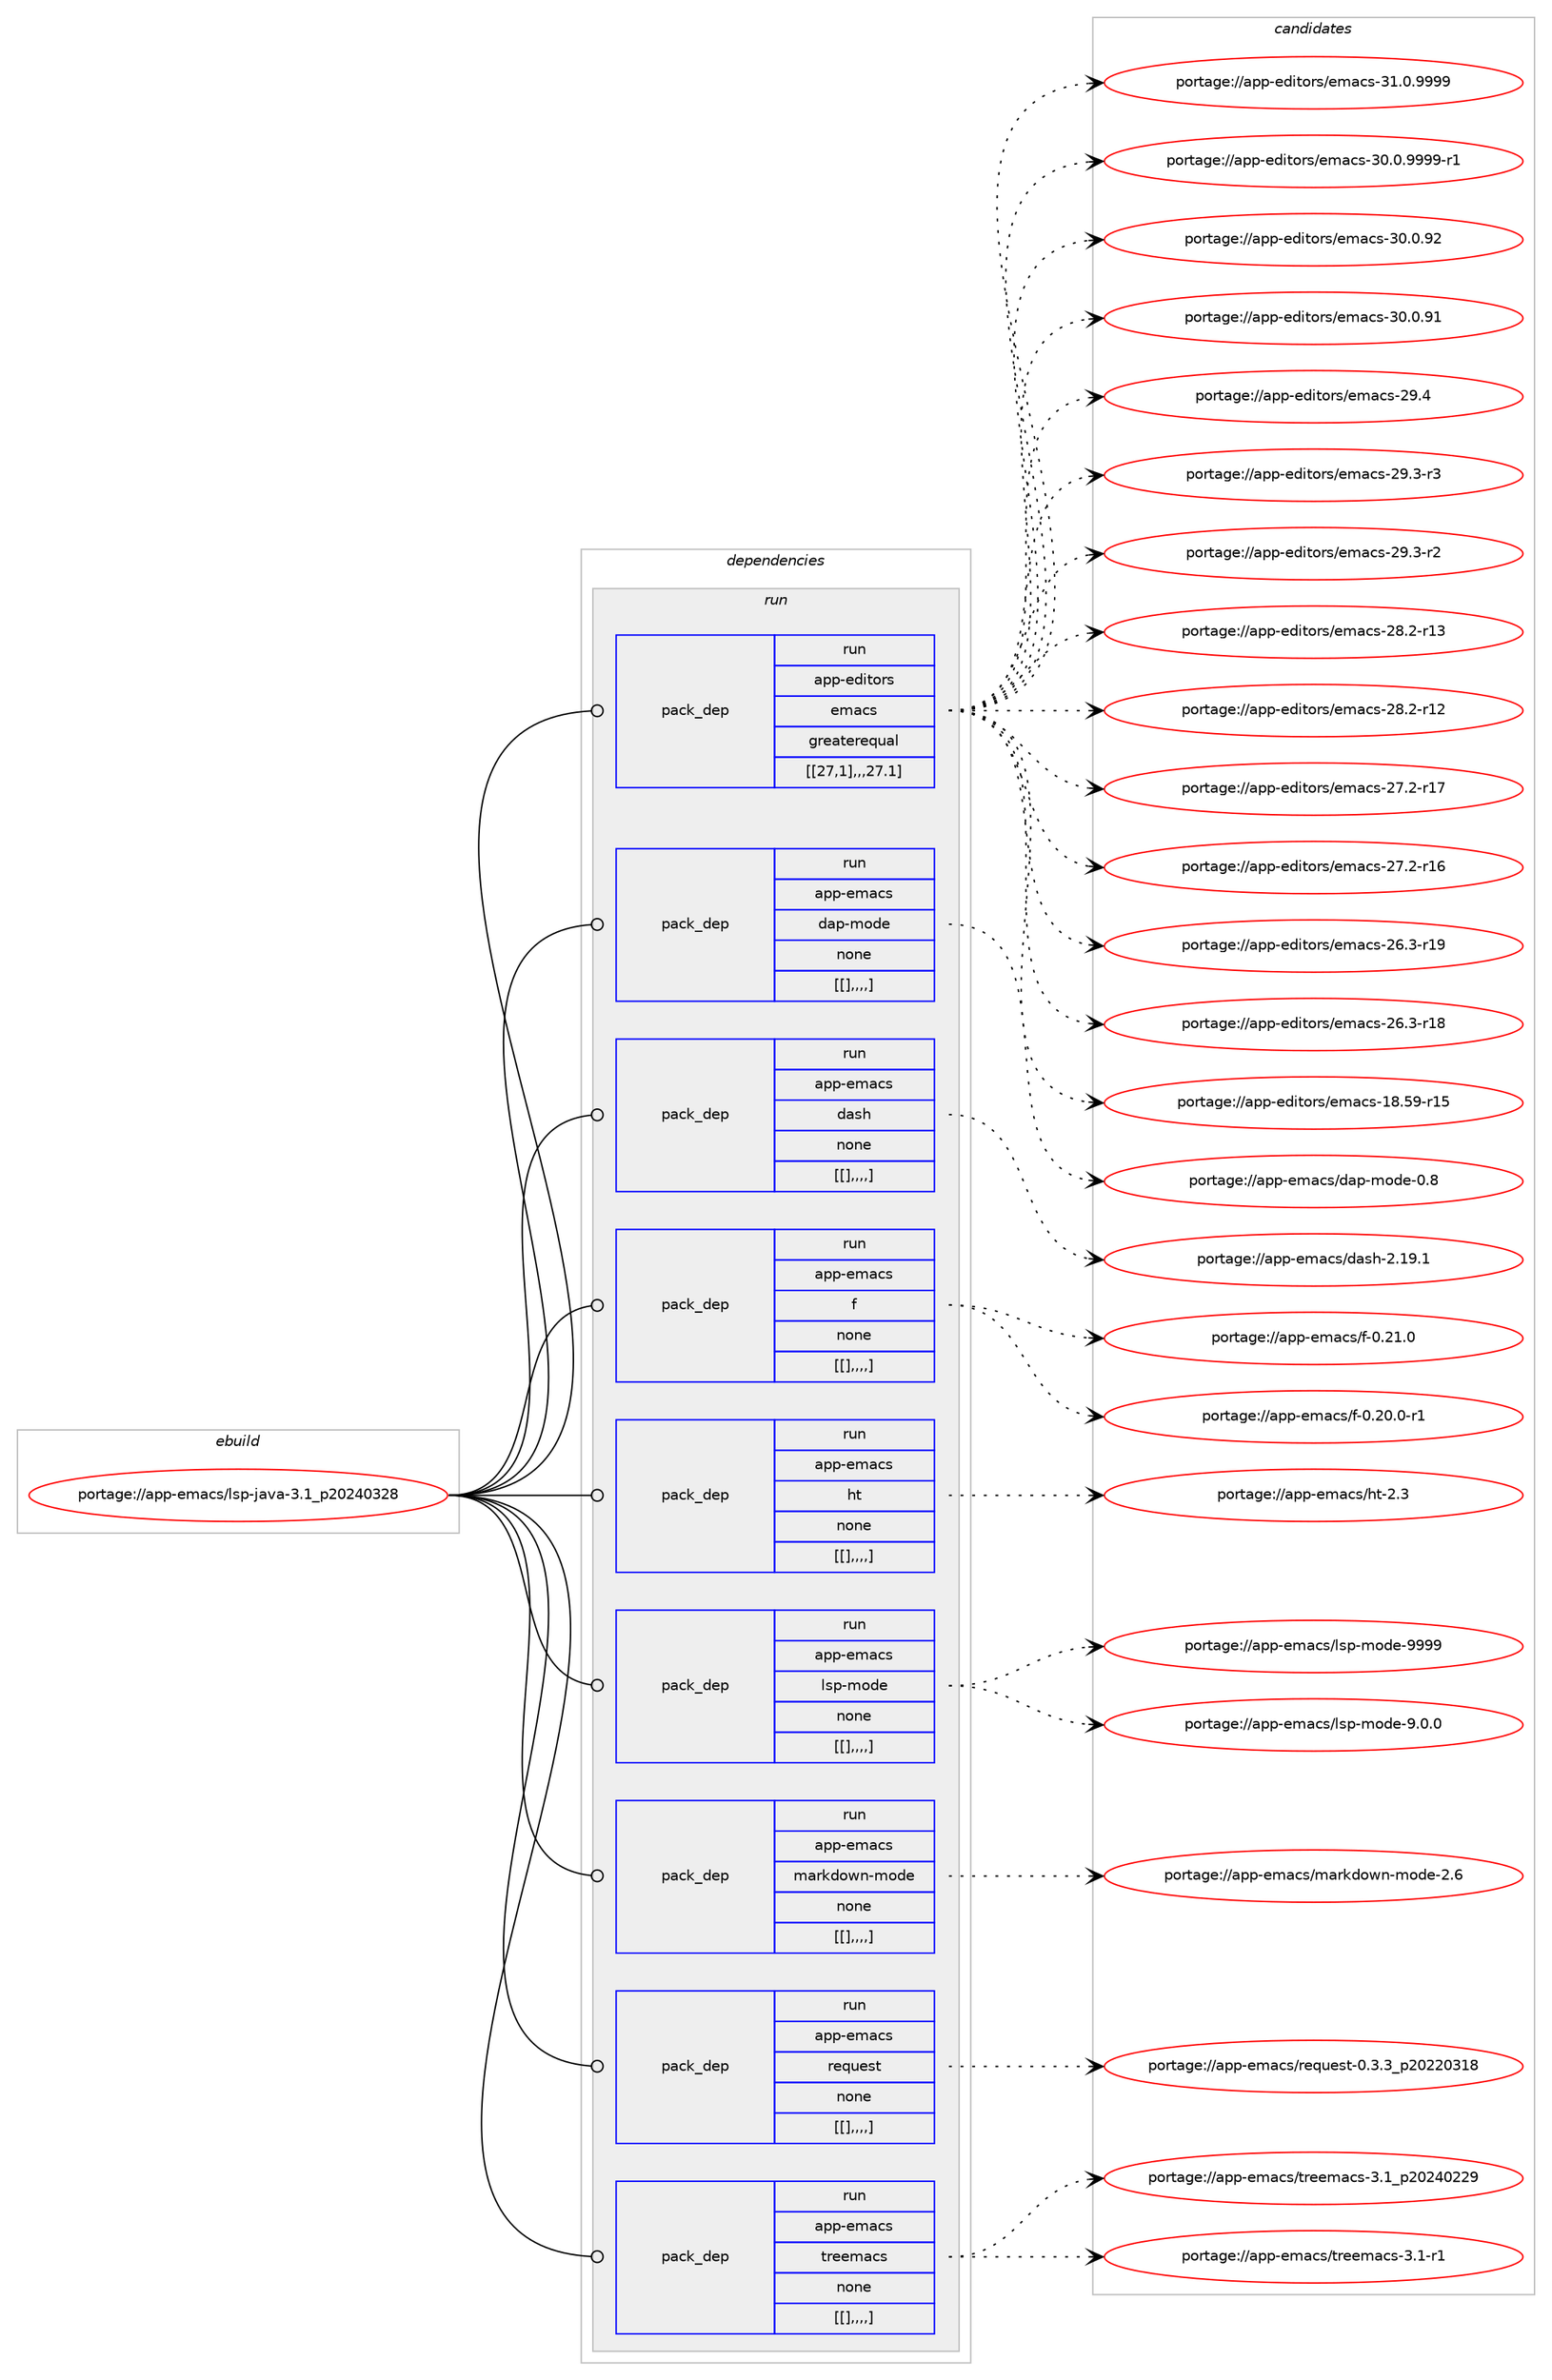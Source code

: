 digraph prolog {

# *************
# Graph options
# *************

newrank=true;
concentrate=true;
compound=true;
graph [rankdir=LR,fontname=Helvetica,fontsize=10,ranksep=1.5];#, ranksep=2.5, nodesep=0.2];
edge  [arrowhead=vee];
node  [fontname=Helvetica,fontsize=10];

# **********
# The ebuild
# **********

subgraph cluster_leftcol {
color=gray;
label=<<i>ebuild</i>>;
id [label="portage://app-emacs/lsp-java-3.1_p20240328", color=red, width=4, href="../app-emacs/lsp-java-3.1_p20240328.svg"];
}

# ****************
# The dependencies
# ****************

subgraph cluster_midcol {
color=gray;
label=<<i>dependencies</i>>;
subgraph cluster_compile {
fillcolor="#eeeeee";
style=filled;
label=<<i>compile</i>>;
}
subgraph cluster_compileandrun {
fillcolor="#eeeeee";
style=filled;
label=<<i>compile and run</i>>;
}
subgraph cluster_run {
fillcolor="#eeeeee";
style=filled;
label=<<i>run</i>>;
subgraph pack16467 {
dependency22931 [label=<<TABLE BORDER="0" CELLBORDER="1" CELLSPACING="0" CELLPADDING="4" WIDTH="220"><TR><TD ROWSPAN="6" CELLPADDING="30">pack_dep</TD></TR><TR><TD WIDTH="110">run</TD></TR><TR><TD>app-editors</TD></TR><TR><TD>emacs</TD></TR><TR><TD>greaterequal</TD></TR><TR><TD>[[27,1],,,27.1]</TD></TR></TABLE>>, shape=none, color=blue];
}
id:e -> dependency22931:w [weight=20,style="solid",arrowhead="odot"];
subgraph pack16470 {
dependency22937 [label=<<TABLE BORDER="0" CELLBORDER="1" CELLSPACING="0" CELLPADDING="4" WIDTH="220"><TR><TD ROWSPAN="6" CELLPADDING="30">pack_dep</TD></TR><TR><TD WIDTH="110">run</TD></TR><TR><TD>app-emacs</TD></TR><TR><TD>dap-mode</TD></TR><TR><TD>none</TD></TR><TR><TD>[[],,,,]</TD></TR></TABLE>>, shape=none, color=blue];
}
id:e -> dependency22937:w [weight=20,style="solid",arrowhead="odot"];
subgraph pack16472 {
dependency22940 [label=<<TABLE BORDER="0" CELLBORDER="1" CELLSPACING="0" CELLPADDING="4" WIDTH="220"><TR><TD ROWSPAN="6" CELLPADDING="30">pack_dep</TD></TR><TR><TD WIDTH="110">run</TD></TR><TR><TD>app-emacs</TD></TR><TR><TD>dash</TD></TR><TR><TD>none</TD></TR><TR><TD>[[],,,,]</TD></TR></TABLE>>, shape=none, color=blue];
}
id:e -> dependency22940:w [weight=20,style="solid",arrowhead="odot"];
subgraph pack16474 {
dependency22946 [label=<<TABLE BORDER="0" CELLBORDER="1" CELLSPACING="0" CELLPADDING="4" WIDTH="220"><TR><TD ROWSPAN="6" CELLPADDING="30">pack_dep</TD></TR><TR><TD WIDTH="110">run</TD></TR><TR><TD>app-emacs</TD></TR><TR><TD>f</TD></TR><TR><TD>none</TD></TR><TR><TD>[[],,,,]</TD></TR></TABLE>>, shape=none, color=blue];
}
id:e -> dependency22946:w [weight=20,style="solid",arrowhead="odot"];
subgraph pack16480 {
dependency22951 [label=<<TABLE BORDER="0" CELLBORDER="1" CELLSPACING="0" CELLPADDING="4" WIDTH="220"><TR><TD ROWSPAN="6" CELLPADDING="30">pack_dep</TD></TR><TR><TD WIDTH="110">run</TD></TR><TR><TD>app-emacs</TD></TR><TR><TD>ht</TD></TR><TR><TD>none</TD></TR><TR><TD>[[],,,,]</TD></TR></TABLE>>, shape=none, color=blue];
}
id:e -> dependency22951:w [weight=20,style="solid",arrowhead="odot"];
subgraph pack16487 {
dependency22968 [label=<<TABLE BORDER="0" CELLBORDER="1" CELLSPACING="0" CELLPADDING="4" WIDTH="220"><TR><TD ROWSPAN="6" CELLPADDING="30">pack_dep</TD></TR><TR><TD WIDTH="110">run</TD></TR><TR><TD>app-emacs</TD></TR><TR><TD>lsp-mode</TD></TR><TR><TD>none</TD></TR><TR><TD>[[],,,,]</TD></TR></TABLE>>, shape=none, color=blue];
}
id:e -> dependency22968:w [weight=20,style="solid",arrowhead="odot"];
subgraph pack16496 {
dependency22977 [label=<<TABLE BORDER="0" CELLBORDER="1" CELLSPACING="0" CELLPADDING="4" WIDTH="220"><TR><TD ROWSPAN="6" CELLPADDING="30">pack_dep</TD></TR><TR><TD WIDTH="110">run</TD></TR><TR><TD>app-emacs</TD></TR><TR><TD>markdown-mode</TD></TR><TR><TD>none</TD></TR><TR><TD>[[],,,,]</TD></TR></TABLE>>, shape=none, color=blue];
}
id:e -> dependency22977:w [weight=20,style="solid",arrowhead="odot"];
subgraph pack16504 {
dependency22981 [label=<<TABLE BORDER="0" CELLBORDER="1" CELLSPACING="0" CELLPADDING="4" WIDTH="220"><TR><TD ROWSPAN="6" CELLPADDING="30">pack_dep</TD></TR><TR><TD WIDTH="110">run</TD></TR><TR><TD>app-emacs</TD></TR><TR><TD>request</TD></TR><TR><TD>none</TD></TR><TR><TD>[[],,,,]</TD></TR></TABLE>>, shape=none, color=blue];
}
id:e -> dependency22981:w [weight=20,style="solid",arrowhead="odot"];
subgraph pack16512 {
dependency22996 [label=<<TABLE BORDER="0" CELLBORDER="1" CELLSPACING="0" CELLPADDING="4" WIDTH="220"><TR><TD ROWSPAN="6" CELLPADDING="30">pack_dep</TD></TR><TR><TD WIDTH="110">run</TD></TR><TR><TD>app-emacs</TD></TR><TR><TD>treemacs</TD></TR><TR><TD>none</TD></TR><TR><TD>[[],,,,]</TD></TR></TABLE>>, shape=none, color=blue];
}
id:e -> dependency22996:w [weight=20,style="solid",arrowhead="odot"];
}
}

# **************
# The candidates
# **************

subgraph cluster_choices {
rank=same;
color=gray;
label=<<i>candidates</i>>;

subgraph choice15165 {
color=black;
nodesep=1;
choice971121124510110010511611111411547101109979911545514946484657575757 [label="portage://app-editors/emacs-31.0.9999", color=red, width=4,href="../app-editors/emacs-31.0.9999.svg"];
choice9711211245101100105116111114115471011099799115455148464846575757574511449 [label="portage://app-editors/emacs-30.0.9999-r1", color=red, width=4,href="../app-editors/emacs-30.0.9999-r1.svg"];
choice97112112451011001051161111141154710110997991154551484648465750 [label="portage://app-editors/emacs-30.0.92", color=red, width=4,href="../app-editors/emacs-30.0.92.svg"];
choice97112112451011001051161111141154710110997991154551484648465749 [label="portage://app-editors/emacs-30.0.91", color=red, width=4,href="../app-editors/emacs-30.0.91.svg"];
choice97112112451011001051161111141154710110997991154550574652 [label="portage://app-editors/emacs-29.4", color=red, width=4,href="../app-editors/emacs-29.4.svg"];
choice971121124510110010511611111411547101109979911545505746514511451 [label="portage://app-editors/emacs-29.3-r3", color=red, width=4,href="../app-editors/emacs-29.3-r3.svg"];
choice971121124510110010511611111411547101109979911545505746514511450 [label="portage://app-editors/emacs-29.3-r2", color=red, width=4,href="../app-editors/emacs-29.3-r2.svg"];
choice97112112451011001051161111141154710110997991154550564650451144951 [label="portage://app-editors/emacs-28.2-r13", color=red, width=4,href="../app-editors/emacs-28.2-r13.svg"];
choice97112112451011001051161111141154710110997991154550564650451144950 [label="portage://app-editors/emacs-28.2-r12", color=red, width=4,href="../app-editors/emacs-28.2-r12.svg"];
choice97112112451011001051161111141154710110997991154550554650451144955 [label="portage://app-editors/emacs-27.2-r17", color=red, width=4,href="../app-editors/emacs-27.2-r17.svg"];
choice97112112451011001051161111141154710110997991154550554650451144954 [label="portage://app-editors/emacs-27.2-r16", color=red, width=4,href="../app-editors/emacs-27.2-r16.svg"];
choice97112112451011001051161111141154710110997991154550544651451144957 [label="portage://app-editors/emacs-26.3-r19", color=red, width=4,href="../app-editors/emacs-26.3-r19.svg"];
choice97112112451011001051161111141154710110997991154550544651451144956 [label="portage://app-editors/emacs-26.3-r18", color=red, width=4,href="../app-editors/emacs-26.3-r18.svg"];
choice9711211245101100105116111114115471011099799115454956465357451144953 [label="portage://app-editors/emacs-18.59-r15", color=red, width=4,href="../app-editors/emacs-18.59-r15.svg"];
dependency22931:e -> choice971121124510110010511611111411547101109979911545514946484657575757:w [style=dotted,weight="100"];
dependency22931:e -> choice9711211245101100105116111114115471011099799115455148464846575757574511449:w [style=dotted,weight="100"];
dependency22931:e -> choice97112112451011001051161111141154710110997991154551484648465750:w [style=dotted,weight="100"];
dependency22931:e -> choice97112112451011001051161111141154710110997991154551484648465749:w [style=dotted,weight="100"];
dependency22931:e -> choice97112112451011001051161111141154710110997991154550574652:w [style=dotted,weight="100"];
dependency22931:e -> choice971121124510110010511611111411547101109979911545505746514511451:w [style=dotted,weight="100"];
dependency22931:e -> choice971121124510110010511611111411547101109979911545505746514511450:w [style=dotted,weight="100"];
dependency22931:e -> choice97112112451011001051161111141154710110997991154550564650451144951:w [style=dotted,weight="100"];
dependency22931:e -> choice97112112451011001051161111141154710110997991154550564650451144950:w [style=dotted,weight="100"];
dependency22931:e -> choice97112112451011001051161111141154710110997991154550554650451144955:w [style=dotted,weight="100"];
dependency22931:e -> choice97112112451011001051161111141154710110997991154550554650451144954:w [style=dotted,weight="100"];
dependency22931:e -> choice97112112451011001051161111141154710110997991154550544651451144957:w [style=dotted,weight="100"];
dependency22931:e -> choice97112112451011001051161111141154710110997991154550544651451144956:w [style=dotted,weight="100"];
dependency22931:e -> choice9711211245101100105116111114115471011099799115454956465357451144953:w [style=dotted,weight="100"];
}
subgraph choice15179 {
color=black;
nodesep=1;
choice9711211245101109979911547100971124510911110010145484656 [label="portage://app-emacs/dap-mode-0.8", color=red, width=4,href="../app-emacs/dap-mode-0.8.svg"];
dependency22937:e -> choice9711211245101109979911547100971124510911110010145484656:w [style=dotted,weight="100"];
}
subgraph choice15184 {
color=black;
nodesep=1;
choice97112112451011099799115471009711510445504649574649 [label="portage://app-emacs/dash-2.19.1", color=red, width=4,href="../app-emacs/dash-2.19.1.svg"];
dependency22940:e -> choice97112112451011099799115471009711510445504649574649:w [style=dotted,weight="100"];
}
subgraph choice15185 {
color=black;
nodesep=1;
choice971121124510110997991154710245484650494648 [label="portage://app-emacs/f-0.21.0", color=red, width=4,href="../app-emacs/f-0.21.0.svg"];
choice9711211245101109979911547102454846504846484511449 [label="portage://app-emacs/f-0.20.0-r1", color=red, width=4,href="../app-emacs/f-0.20.0-r1.svg"];
dependency22946:e -> choice971121124510110997991154710245484650494648:w [style=dotted,weight="100"];
dependency22946:e -> choice9711211245101109979911547102454846504846484511449:w [style=dotted,weight="100"];
}
subgraph choice15194 {
color=black;
nodesep=1;
choice971121124510110997991154710411645504651 [label="portage://app-emacs/ht-2.3", color=red, width=4,href="../app-emacs/ht-2.3.svg"];
dependency22951:e -> choice971121124510110997991154710411645504651:w [style=dotted,weight="100"];
}
subgraph choice15198 {
color=black;
nodesep=1;
choice9711211245101109979911547108115112451091111001014557575757 [label="portage://app-emacs/lsp-mode-9999", color=red, width=4,href="../app-emacs/lsp-mode-9999.svg"];
choice971121124510110997991154710811511245109111100101455746484648 [label="portage://app-emacs/lsp-mode-9.0.0", color=red, width=4,href="../app-emacs/lsp-mode-9.0.0.svg"];
dependency22968:e -> choice9711211245101109979911547108115112451091111001014557575757:w [style=dotted,weight="100"];
dependency22968:e -> choice971121124510110997991154710811511245109111100101455746484648:w [style=dotted,weight="100"];
}
subgraph choice15199 {
color=black;
nodesep=1;
choice9711211245101109979911547109971141071001111191104510911110010145504654 [label="portage://app-emacs/markdown-mode-2.6", color=red, width=4,href="../app-emacs/markdown-mode-2.6.svg"];
dependency22977:e -> choice9711211245101109979911547109971141071001111191104510911110010145504654:w [style=dotted,weight="100"];
}
subgraph choice15204 {
color=black;
nodesep=1;
choice9711211245101109979911547114101113117101115116454846514651951125048505048514956 [label="portage://app-emacs/request-0.3.3_p20220318", color=red, width=4,href="../app-emacs/request-0.3.3_p20220318.svg"];
dependency22981:e -> choice9711211245101109979911547114101113117101115116454846514651951125048505048514956:w [style=dotted,weight="100"];
}
subgraph choice15217 {
color=black;
nodesep=1;
choice9711211245101109979911547116114101101109979911545514649951125048505248505057 [label="portage://app-emacs/treemacs-3.1_p20240229", color=red, width=4,href="../app-emacs/treemacs-3.1_p20240229.svg"];
choice97112112451011099799115471161141011011099799115455146494511449 [label="portage://app-emacs/treemacs-3.1-r1", color=red, width=4,href="../app-emacs/treemacs-3.1-r1.svg"];
dependency22996:e -> choice9711211245101109979911547116114101101109979911545514649951125048505248505057:w [style=dotted,weight="100"];
dependency22996:e -> choice97112112451011099799115471161141011011099799115455146494511449:w [style=dotted,weight="100"];
}
}

}
